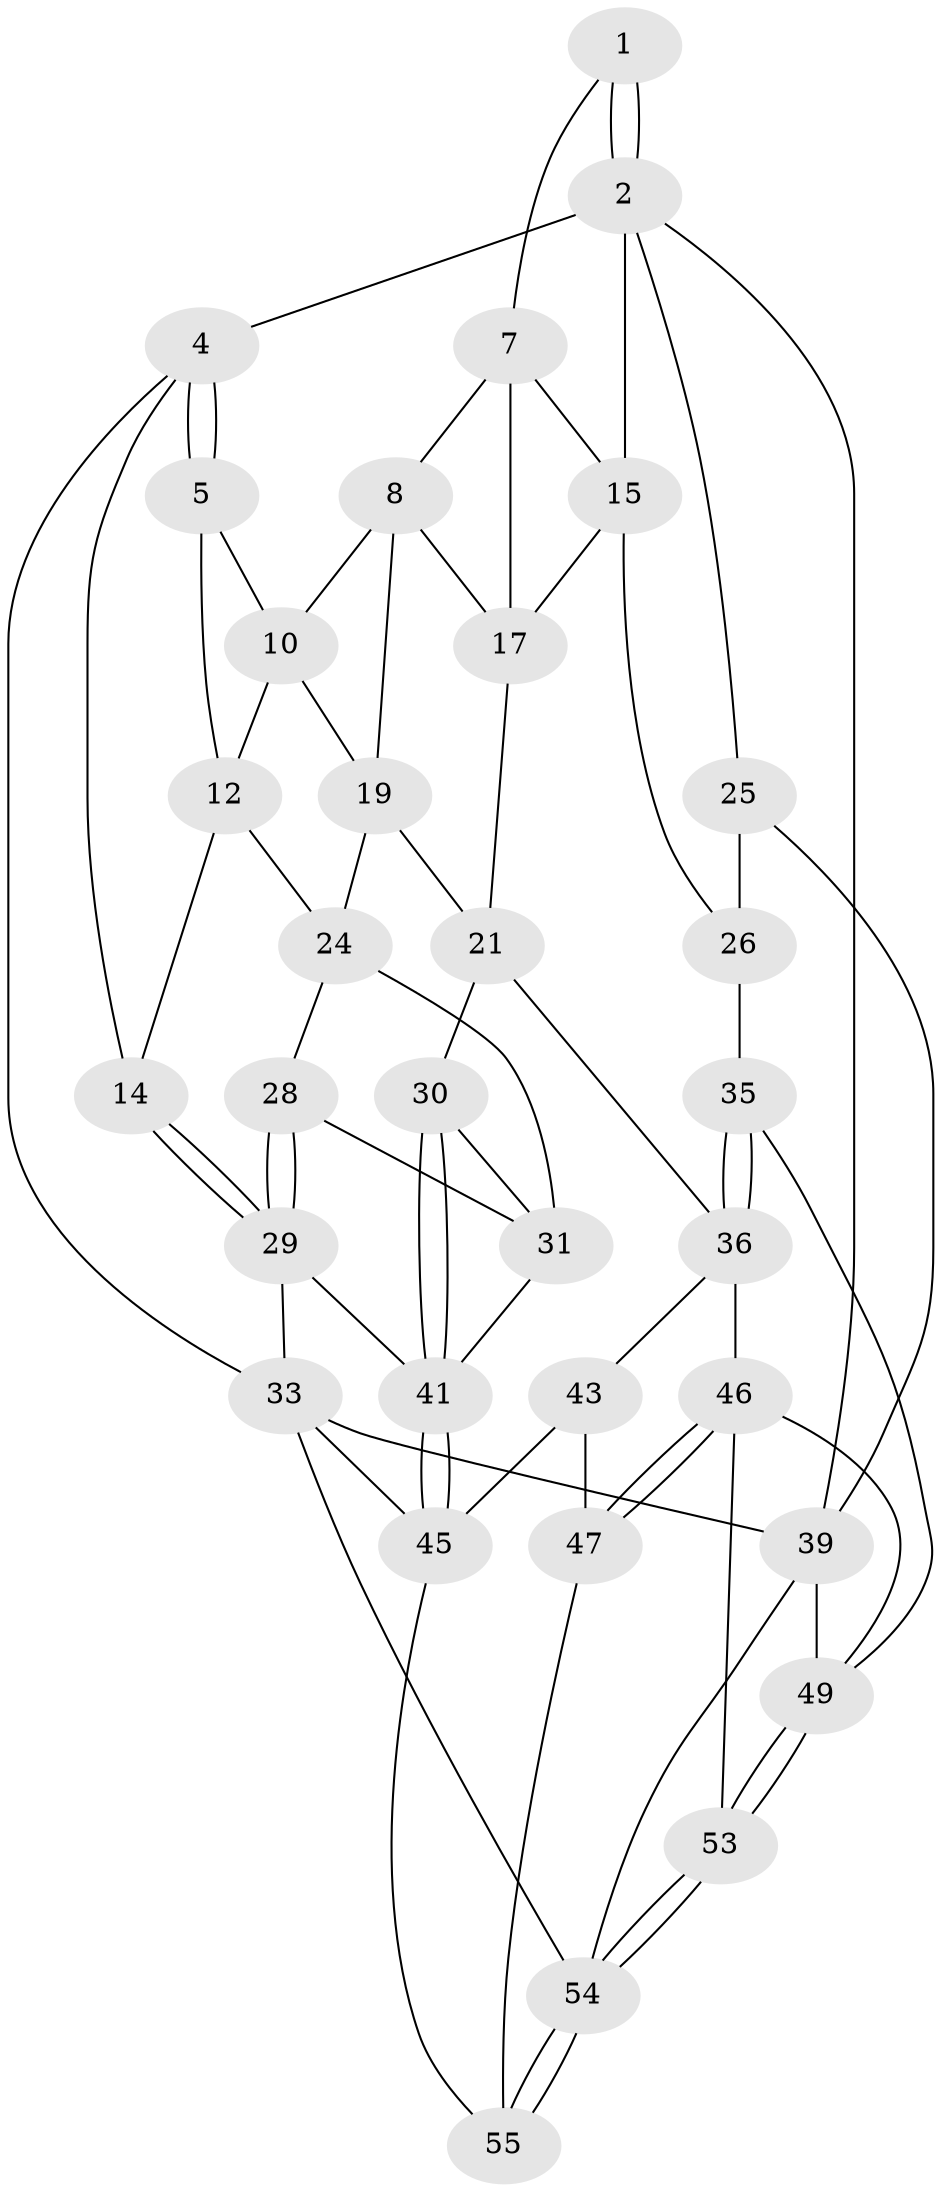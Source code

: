 // Generated by graph-tools (version 1.1) at 2025/24/03/03/25 07:24:36]
// undirected, 33 vertices, 72 edges
graph export_dot {
graph [start="1"]
  node [color=gray90,style=filled];
  1 [pos="+0.6360346304897386+0"];
  2 [pos="+1+0",super="+3"];
  4 [pos="+0+0"];
  5 [pos="+0.15736980368316933+0",super="+6"];
  7 [pos="+0.6054454675609389+0.1061221514184286",super="+16"];
  8 [pos="+0.5511532347168966+0.1444115981268585",super="+9"];
  10 [pos="+0.38103386758090524+0.10306047025107101",super="+11"];
  12 [pos="+0.2580574654610179+0.1570606612539339",super="+13"];
  14 [pos="+0+0"];
  15 [pos="+0.9697871555908862+0",super="+23"];
  17 [pos="+0.7509645086568105+0.3303713774183312",super="+18"];
  19 [pos="+0.4368707038706373+0.40063134137030754",super="+20"];
  21 [pos="+0.5474070322963654+0.47853305717475275",super="+22"];
  24 [pos="+0.13469526884130797+0.2685520126628211",super="+27"];
  25 [pos="+1+0.313043194626822",super="+38"];
  26 [pos="+0.8588477290629006+0.3677378935148703",super="+34"];
  28 [pos="+0+0.4734750119403459"];
  29 [pos="+0+0.48903728233108124",super="+32"];
  30 [pos="+0.4096955299921141+0.44219610709043755"];
  31 [pos="+0.19470601690528253+0.4677368728852859",super="+40"];
  33 [pos="+0+1",super="+52"];
  35 [pos="+0.8875730090067604+0.6790273995859938"];
  36 [pos="+0.5858079502781212+0.5470837486064599",super="+37"];
  39 [pos="+1+1",super="+57"];
  41 [pos="+0.2223060483698672+0.684877382490111",super="+42"];
  43 [pos="+0.49811719178916813+0.5824526051888513",super="+44"];
  45 [pos="+0.3235409319071908+0.759438777146862",super="+51"];
  46 [pos="+0.6113244970727025+0.716175232482386",super="+48"];
  47 [pos="+0.5229303885443546+0.8350755946144475",super="+56"];
  49 [pos="+0.7845273489633414+0.7738059134505177",super="+50"];
  53 [pos="+0.6373875653680162+1"];
  54 [pos="+0.6108610821591645+1",super="+58"];
  55 [pos="+0.5424263415314089+0.9906874226413281"];
  1 -- 2;
  1 -- 2;
  1 -- 7;
  2 -- 15;
  2 -- 25;
  2 -- 4;
  2 -- 39;
  4 -- 5;
  4 -- 5;
  4 -- 14;
  4 -- 33;
  5 -- 12;
  5 -- 10;
  7 -- 8;
  7 -- 17;
  7 -- 15;
  8 -- 17;
  8 -- 10;
  8 -- 19;
  10 -- 12;
  10 -- 19;
  12 -- 24;
  12 -- 14;
  14 -- 29;
  14 -- 29;
  15 -- 17;
  15 -- 26;
  17 -- 21;
  19 -- 21;
  19 -- 24;
  21 -- 30;
  21 -- 36;
  24 -- 28;
  24 -- 31;
  25 -- 26 [weight=2];
  25 -- 39;
  26 -- 35;
  28 -- 29;
  28 -- 29;
  28 -- 31;
  29 -- 33;
  29 -- 41;
  30 -- 31;
  30 -- 41;
  30 -- 41;
  31 -- 41;
  33 -- 39;
  33 -- 45;
  33 -- 54;
  35 -- 36;
  35 -- 36;
  35 -- 49;
  36 -- 46;
  36 -- 43;
  39 -- 49;
  39 -- 54;
  41 -- 45;
  41 -- 45;
  43 -- 47 [weight=2];
  43 -- 45;
  45 -- 55;
  46 -- 47;
  46 -- 47;
  46 -- 49;
  46 -- 53;
  47 -- 55;
  49 -- 53;
  49 -- 53;
  53 -- 54;
  53 -- 54;
  54 -- 55;
  54 -- 55;
}
